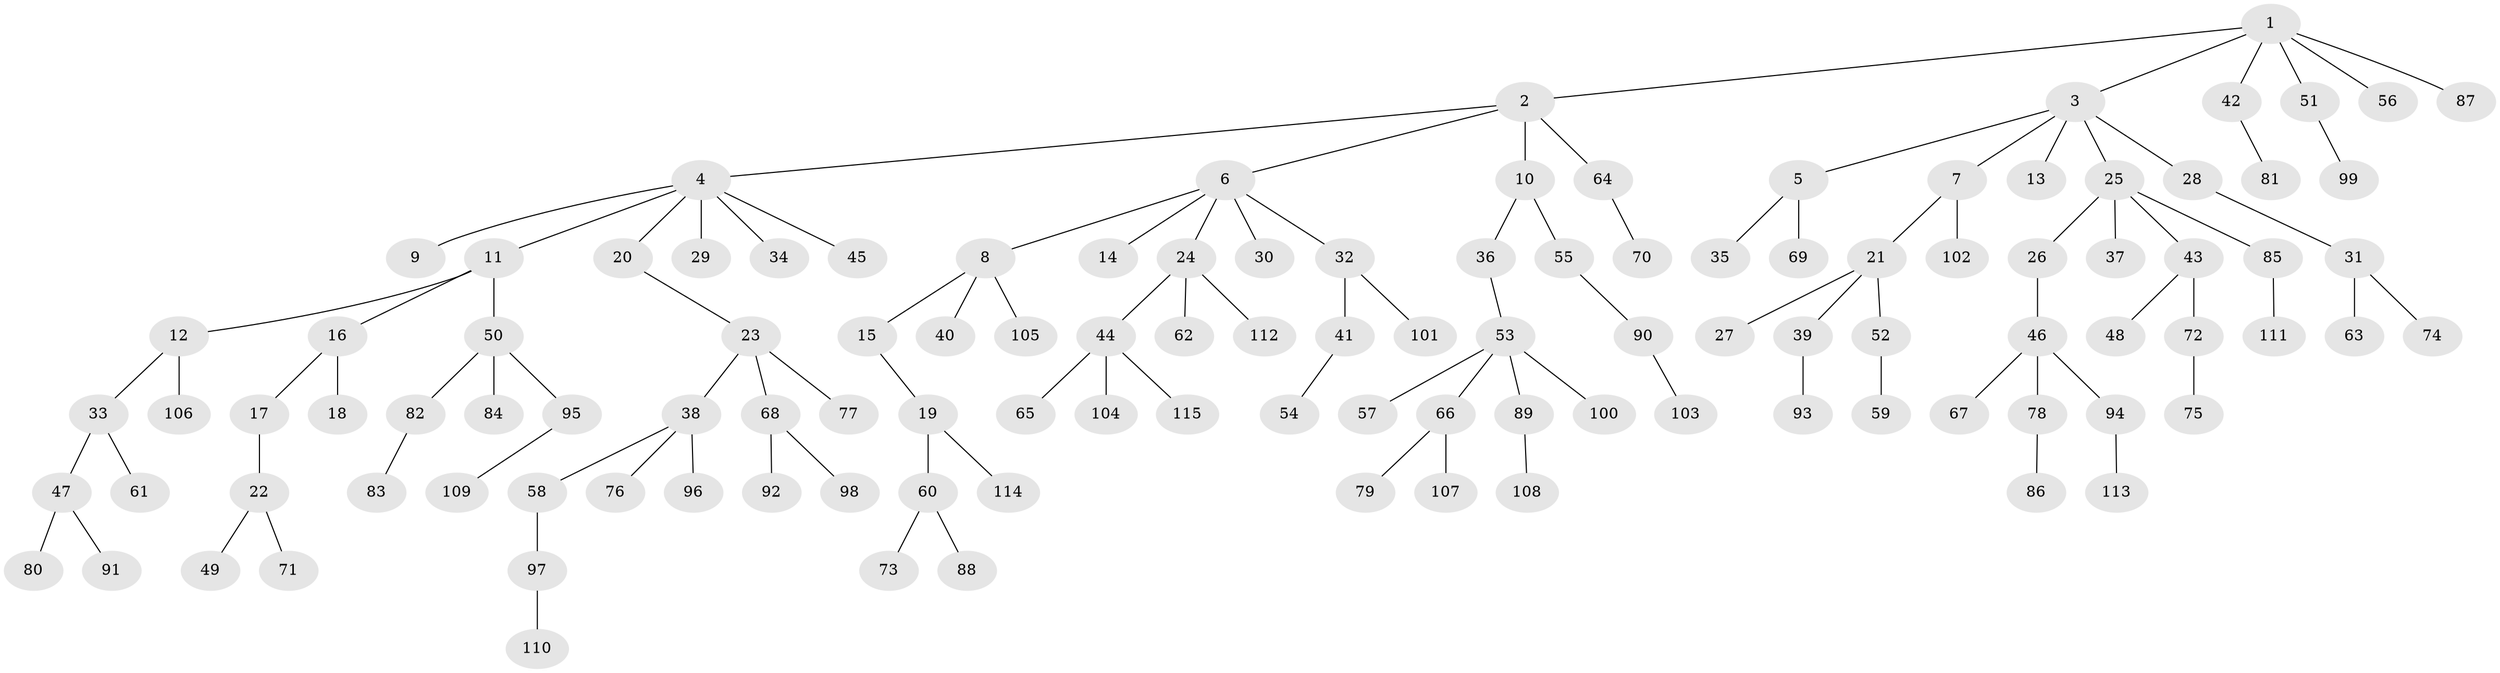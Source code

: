 // coarse degree distribution, {6: 0.06329113924050633, 5: 0.05063291139240506, 3: 0.08860759493670886, 2: 0.20253164556962025, 1: 0.569620253164557, 4: 0.02531645569620253}
// Generated by graph-tools (version 1.1) at 2025/42/03/06/25 10:42:03]
// undirected, 115 vertices, 114 edges
graph export_dot {
graph [start="1"]
  node [color=gray90,style=filled];
  1;
  2;
  3;
  4;
  5;
  6;
  7;
  8;
  9;
  10;
  11;
  12;
  13;
  14;
  15;
  16;
  17;
  18;
  19;
  20;
  21;
  22;
  23;
  24;
  25;
  26;
  27;
  28;
  29;
  30;
  31;
  32;
  33;
  34;
  35;
  36;
  37;
  38;
  39;
  40;
  41;
  42;
  43;
  44;
  45;
  46;
  47;
  48;
  49;
  50;
  51;
  52;
  53;
  54;
  55;
  56;
  57;
  58;
  59;
  60;
  61;
  62;
  63;
  64;
  65;
  66;
  67;
  68;
  69;
  70;
  71;
  72;
  73;
  74;
  75;
  76;
  77;
  78;
  79;
  80;
  81;
  82;
  83;
  84;
  85;
  86;
  87;
  88;
  89;
  90;
  91;
  92;
  93;
  94;
  95;
  96;
  97;
  98;
  99;
  100;
  101;
  102;
  103;
  104;
  105;
  106;
  107;
  108;
  109;
  110;
  111;
  112;
  113;
  114;
  115;
  1 -- 2;
  1 -- 3;
  1 -- 42;
  1 -- 51;
  1 -- 56;
  1 -- 87;
  2 -- 4;
  2 -- 6;
  2 -- 10;
  2 -- 64;
  3 -- 5;
  3 -- 7;
  3 -- 13;
  3 -- 25;
  3 -- 28;
  4 -- 9;
  4 -- 11;
  4 -- 20;
  4 -- 29;
  4 -- 34;
  4 -- 45;
  5 -- 35;
  5 -- 69;
  6 -- 8;
  6 -- 14;
  6 -- 24;
  6 -- 30;
  6 -- 32;
  7 -- 21;
  7 -- 102;
  8 -- 15;
  8 -- 40;
  8 -- 105;
  10 -- 36;
  10 -- 55;
  11 -- 12;
  11 -- 16;
  11 -- 50;
  12 -- 33;
  12 -- 106;
  15 -- 19;
  16 -- 17;
  16 -- 18;
  17 -- 22;
  19 -- 60;
  19 -- 114;
  20 -- 23;
  21 -- 27;
  21 -- 39;
  21 -- 52;
  22 -- 49;
  22 -- 71;
  23 -- 38;
  23 -- 68;
  23 -- 77;
  24 -- 44;
  24 -- 62;
  24 -- 112;
  25 -- 26;
  25 -- 37;
  25 -- 43;
  25 -- 85;
  26 -- 46;
  28 -- 31;
  31 -- 63;
  31 -- 74;
  32 -- 41;
  32 -- 101;
  33 -- 47;
  33 -- 61;
  36 -- 53;
  38 -- 58;
  38 -- 76;
  38 -- 96;
  39 -- 93;
  41 -- 54;
  42 -- 81;
  43 -- 48;
  43 -- 72;
  44 -- 65;
  44 -- 104;
  44 -- 115;
  46 -- 67;
  46 -- 78;
  46 -- 94;
  47 -- 80;
  47 -- 91;
  50 -- 82;
  50 -- 84;
  50 -- 95;
  51 -- 99;
  52 -- 59;
  53 -- 57;
  53 -- 66;
  53 -- 89;
  53 -- 100;
  55 -- 90;
  58 -- 97;
  60 -- 73;
  60 -- 88;
  64 -- 70;
  66 -- 79;
  66 -- 107;
  68 -- 92;
  68 -- 98;
  72 -- 75;
  78 -- 86;
  82 -- 83;
  85 -- 111;
  89 -- 108;
  90 -- 103;
  94 -- 113;
  95 -- 109;
  97 -- 110;
}
